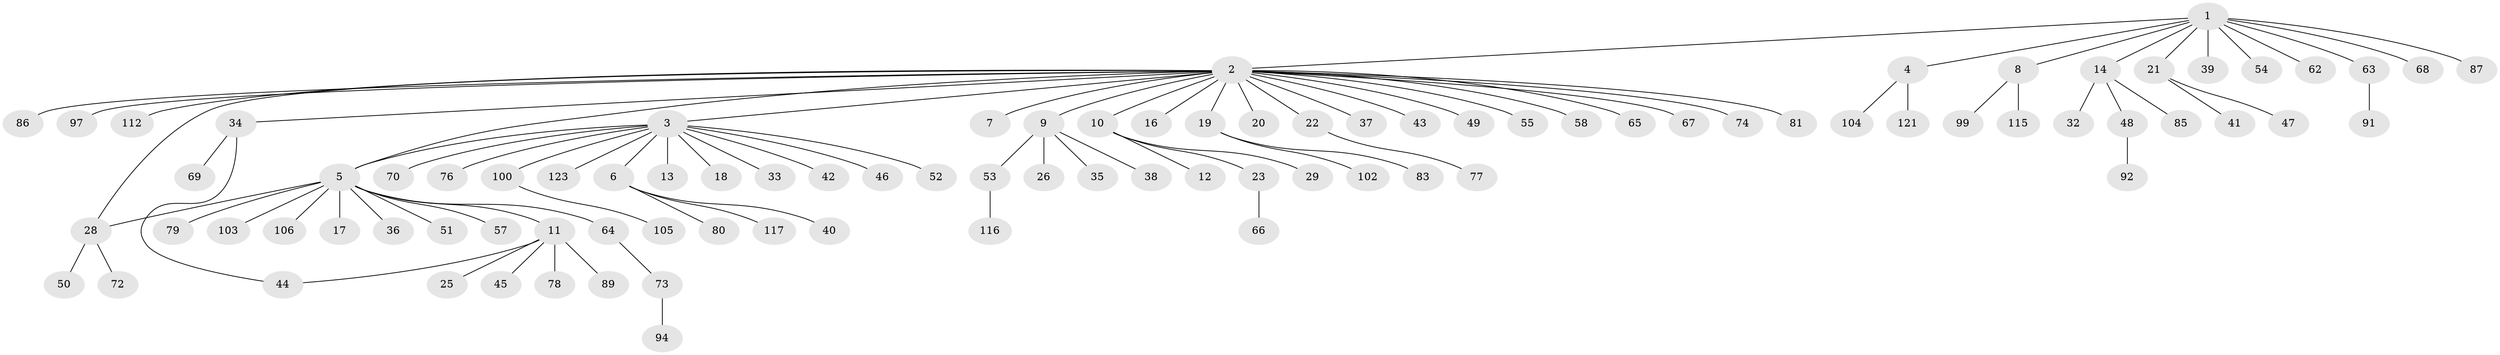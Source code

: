 // original degree distribution, {12: 0.008130081300813009, 23: 0.008130081300813009, 14: 0.008130081300813009, 4: 0.04065040650406504, 13: 0.008130081300813009, 1: 0.6504065040650406, 6: 0.016260162601626018, 5: 0.016260162601626018, 3: 0.04878048780487805, 2: 0.1951219512195122}
// Generated by graph-tools (version 1.1) at 2025/41/03/06/25 10:41:51]
// undirected, 92 vertices, 94 edges
graph export_dot {
graph [start="1"]
  node [color=gray90,style=filled];
  1 [super="+61"];
  2 [super="+15"];
  3 [super="+113"];
  4 [super="+90"];
  5 [super="+114"];
  6 [super="+24"];
  7;
  8 [super="+120"];
  9 [super="+27"];
  10 [super="+118"];
  11 [super="+56"];
  12;
  13;
  14 [super="+30"];
  16;
  17;
  18 [super="+110"];
  19;
  20;
  21 [super="+96"];
  22 [super="+93"];
  23 [super="+84"];
  25 [super="+71"];
  26;
  28 [super="+31"];
  29;
  32 [super="+111"];
  33;
  34 [super="+101"];
  35;
  36;
  37;
  38 [super="+75"];
  39;
  40;
  41;
  42 [super="+95"];
  43;
  44;
  45 [super="+59"];
  46;
  47;
  48 [super="+60"];
  49;
  50;
  51;
  52;
  53 [super="+107"];
  54 [super="+82"];
  55;
  57;
  58;
  62;
  63;
  64;
  65;
  66 [super="+122"];
  67;
  68 [super="+88"];
  69;
  70;
  72;
  73;
  74;
  76;
  77;
  78;
  79;
  80;
  81;
  83;
  85 [super="+119"];
  86;
  87;
  89;
  91;
  92 [super="+109"];
  94 [super="+98"];
  97;
  99;
  100;
  102;
  103;
  104;
  105;
  106 [super="+108"];
  112;
  115;
  116;
  117;
  121;
  123;
  1 -- 2;
  1 -- 4;
  1 -- 8;
  1 -- 14;
  1 -- 21;
  1 -- 39;
  1 -- 54;
  1 -- 62;
  1 -- 63;
  1 -- 68;
  1 -- 87;
  2 -- 3;
  2 -- 5;
  2 -- 7;
  2 -- 9;
  2 -- 10;
  2 -- 16;
  2 -- 19;
  2 -- 22;
  2 -- 28;
  2 -- 34;
  2 -- 37;
  2 -- 43;
  2 -- 49;
  2 -- 55;
  2 -- 58;
  2 -- 65;
  2 -- 74;
  2 -- 81;
  2 -- 86;
  2 -- 97;
  2 -- 112;
  2 -- 67;
  2 -- 20;
  3 -- 5;
  3 -- 6;
  3 -- 13;
  3 -- 18;
  3 -- 33;
  3 -- 42;
  3 -- 46;
  3 -- 52;
  3 -- 70;
  3 -- 76;
  3 -- 100;
  3 -- 123;
  4 -- 104;
  4 -- 121;
  5 -- 11;
  5 -- 17;
  5 -- 28;
  5 -- 36;
  5 -- 51;
  5 -- 57;
  5 -- 64;
  5 -- 79;
  5 -- 103;
  5 -- 106;
  6 -- 40;
  6 -- 80;
  6 -- 117;
  8 -- 99;
  8 -- 115;
  9 -- 26;
  9 -- 35;
  9 -- 38;
  9 -- 53;
  10 -- 12;
  10 -- 23;
  10 -- 29;
  11 -- 25;
  11 -- 44;
  11 -- 45;
  11 -- 89;
  11 -- 78;
  14 -- 48;
  14 -- 85;
  14 -- 32;
  19 -- 83;
  19 -- 102;
  21 -- 41;
  21 -- 47;
  22 -- 77;
  23 -- 66;
  28 -- 50;
  28 -- 72;
  34 -- 69;
  34 -- 44;
  48 -- 92;
  53 -- 116;
  63 -- 91;
  64 -- 73;
  73 -- 94;
  100 -- 105;
}
